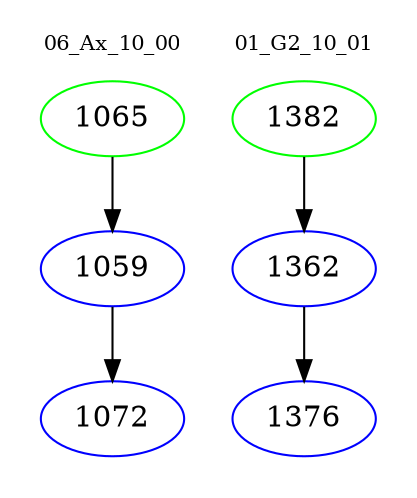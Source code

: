 digraph{
subgraph cluster_0 {
color = white
label = "06_Ax_10_00";
fontsize=10;
T0_1065 [label="1065", color="green"]
T0_1065 -> T0_1059 [color="black"]
T0_1059 [label="1059", color="blue"]
T0_1059 -> T0_1072 [color="black"]
T0_1072 [label="1072", color="blue"]
}
subgraph cluster_1 {
color = white
label = "01_G2_10_01";
fontsize=10;
T1_1382 [label="1382", color="green"]
T1_1382 -> T1_1362 [color="black"]
T1_1362 [label="1362", color="blue"]
T1_1362 -> T1_1376 [color="black"]
T1_1376 [label="1376", color="blue"]
}
}
